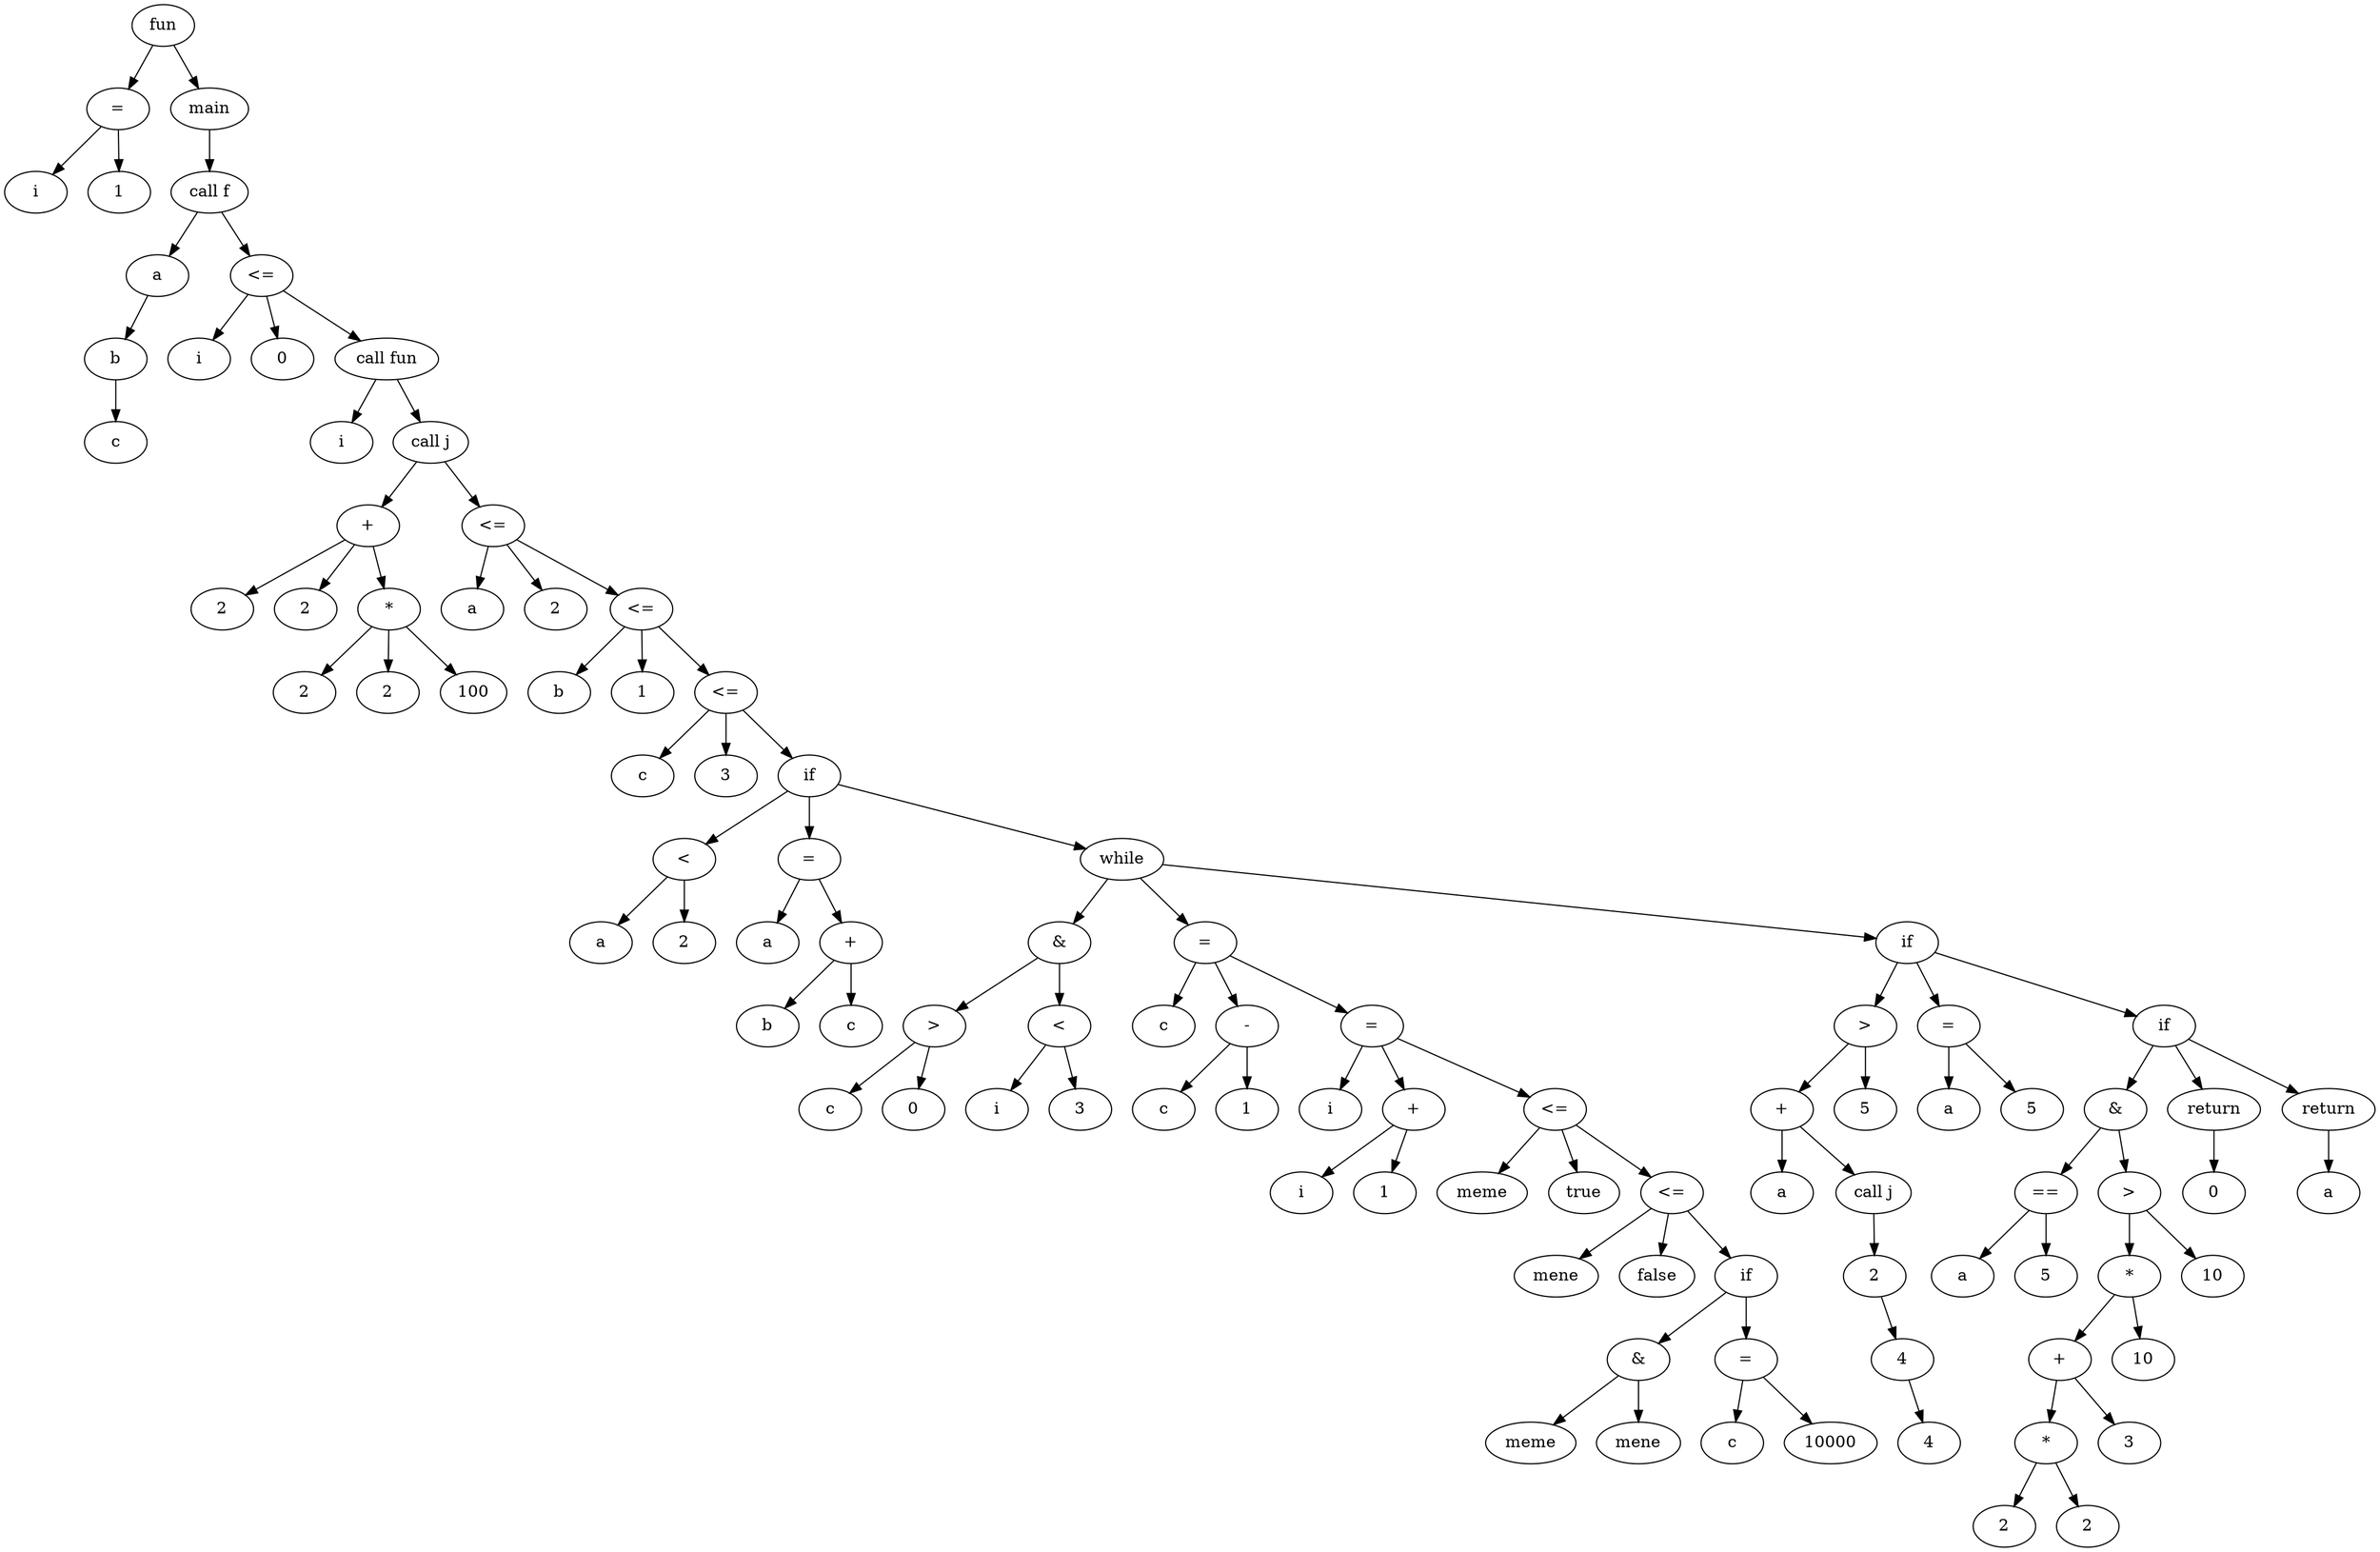 # Executado assim: output2dot.sh 
# https://graphviz.org/doc/info/lang.html
digraph {
  x55a9525674b0 -> x55a952567650
  x55a9525674b0 -> x55a952567910
  x55a952567650 -> x55a9525676b0
  x55a952567650 -> x55a9525675f0
  x55a952567910 -> x55a952567d10
  x55a952567d10 -> x55a952567a50
  x55a952567d10 -> x55a9525680e0
  x55a952567a50 -> x55a952567b20
  x55a952567b20 -> x55a952567bf0
  x55a9525680e0 -> x55a952568140
  x55a9525680e0 -> x55a952568200
  x55a9525680e0 -> x55a952568460
  x55a952568460 -> x55a952568400
  x55a952568460 -> x55a952568da0
  x55a952568da0 -> x55a952568600
  x55a952568da0 -> x55a952568f40
  x55a952568600 -> x55a9525685a0
  x55a952568600 -> x55a9525686d0
  x55a952568600 -> x55a9525688c0
  x55a9525688c0 -> x55a952568860
  x55a9525688c0 -> x55a952568990
  x55a9525688c0 -> x55a952568b20
  x55a952568f40 -> x55a952568fa0
  x55a952568f40 -> x55a952569060
  x55a952568f40 -> x55a952569260
  x55a952569260 -> x55a9525692c0
  x55a952569260 -> x55a952569320
  x55a952569260 -> x55a952569520
  x55a952569520 -> x55a952569580
  x55a952569520 -> x55a9525695e0
  x55a952569520 -> x55a95256a090
  x55a95256a090 -> x55a9525699f0
  x55a95256a090 -> x55a952569f10
  x55a95256a090 -> x55a95256ac40
  x55a9525699f0 -> x55a952569990
  x55a9525699f0 -> x55a952569ac0
  x55a952569f10 -> x55a952569f70
  x55a952569f10 -> x55a952569d20
  x55a952569d20 -> x55a952569cc0
  x55a952569d20 -> x55a952569df0
  x55a95256ac40 -> x55a95256a470
  x55a95256ac40 -> x55a95256ab80
  x55a95256ac40 -> x55a95256cd10
  x55a95256a470 -> x55a95256a280
  x55a95256a470 -> x55a95256a5a0
  x55a95256a280 -> x55a95256a220
  x55a95256a280 -> x55a95256a350
  x55a95256a5a0 -> x55a95256a540
  x55a95256a5a0 -> x55a95256a670
  x55a95256ab80 -> x55a95256abe0
  x55a95256ab80 -> x55a95256a990
  x55a95256ab80 -> x55a95256b030
  x55a95256a990 -> x55a95256a930
  x55a95256a990 -> x55a95256aa60
  x55a95256b030 -> x55a95256b090
  x55a95256b030 -> x55a95256ae40
  x55a95256b030 -> x55a95256b290
  x55a95256ae40 -> x55a95256ade0
  x55a95256ae40 -> x55a95256af10
  x55a95256b290 -> x55a95256b2f0
  x55a95256b290 -> x55a95256b350
  x55a95256b290 -> x55a95256b550
  x55a95256b550 -> x55a95256b5b0
  x55a95256b550 -> x55a95256b610
  x55a95256b550 -> x55a95256bcb0
  x55a95256bcb0 -> x55a95256b800
  x55a95256bcb0 -> x55a95256bb30
  x55a95256b800 -> x55a95256b7a0
  x55a95256b800 -> x55a95256b8d0
  x55a95256bb30 -> x55a95256bb90
  x55a95256bb30 -> x55a95256bad0
  x55a95256cd10 -> x55a95256c860
  x55a95256cd10 -> x55a95256cb90
  x55a95256cd10 -> x55a95256ddc0
  x55a95256c860 -> x55a95256c380
  x55a95256c860 -> x55a95256c930
  x55a95256c380 -> x55a95256c320
  x55a95256c380 -> x55a95256c6e0
  x55a95256c6e0 -> x55a95256c480
  x55a95256c480 -> x55a95256c550
  x55a95256c550 -> x55a95256c620
  x55a95256cb90 -> x55a95256cbf0
  x55a95256cb90 -> x55a95256cb30
  x55a95256ddc0 -> x55a95256d0f0
  x55a95256ddc0 -> x55a95256db70
  x55a95256ddc0 -> x55a95256dd00
  x55a95256d0f0 -> x55a95256cf00
  x55a95256d0f0 -> x55a95256d7f0
  x55a95256cf00 -> x55a95256cea0
  x55a95256cf00 -> x55a95256cfd0
  x55a95256d7f0 -> x55a95256d600
  x55a95256d7f0 -> x55a95256d8c0
  x55a95256d600 -> x55a95256d410
  x55a95256d600 -> x55a95256d6d0
  x55a95256d410 -> x55a95256d220
  x55a95256d410 -> x55a95256d4e0
  x55a95256d220 -> x55a95256d1c0
  x55a95256d220 -> x55a95256d2f0
  x55a95256db70 -> x55a95256db10
  x55a95256dd00 -> x55a95256dca0
  
  
  x55a9525674b0 [label="fun"];
  x55a952567650 [label="="];
  x55a9525676b0 [label="i"];
  x55a9525675f0 [label="1"];
  x55a952567910 [label="main"];
  x55a952567d10 [label="call f"];
  x55a952567a50 [label="a"];
  x55a952567b20 [label="b"];
  x55a952567bf0 [label="c"];
  x55a9525680e0 [label="<="];
  x55a952568140 [label="i"];
  x55a952568200 [label="0"];
  x55a952568460 [label="call fun"];
  x55a952568400 [label="i"];
  x55a952568da0 [label="call j"];
  x55a952568600 [label="+"];
  x55a9525685a0 [label="2"];
  x55a9525686d0 [label="2"];
  x55a9525688c0 [label="*"];
  x55a952568860 [label="2"];
  x55a952568990 [label="2"];
  x55a952568b20 [label="100"];
  x55a952568f40 [label="<="];
  x55a952568fa0 [label="a"];
  x55a952569060 [label="2"];
  x55a952569260 [label="<="];
  x55a9525692c0 [label="b"];
  x55a952569320 [label="1"];
  x55a952569520 [label="<="];
  x55a952569580 [label="c"];
  x55a9525695e0 [label="3"];
  x55a95256a090 [label="if"];
  x55a9525699f0 [label="<"];
  x55a952569990 [label="a"];
  x55a952569ac0 [label="2"];
  x55a952569f10 [label="="];
  x55a952569f70 [label="a"];
  x55a952569d20 [label="+"];
  x55a952569cc0 [label="b"];
  x55a952569df0 [label="c"];
  x55a95256ac40 [label="while"];
  x55a95256a470 [label="&"];
  x55a95256a280 [label=">"];
  x55a95256a220 [label="c"];
  x55a95256a350 [label="0"];
  x55a95256a5a0 [label="<"];
  x55a95256a540 [label="i"];
  x55a95256a670 [label="3"];
  x55a95256ab80 [label="="];
  x55a95256abe0 [label="c"];
  x55a95256a990 [label="-"];
  x55a95256a930 [label="c"];
  x55a95256aa60 [label="1"];
  x55a95256b030 [label="="];
  x55a95256b090 [label="i"];
  x55a95256ae40 [label="+"];
  x55a95256ade0 [label="i"];
  x55a95256af10 [label="1"];
  x55a95256b290 [label="<="];
  x55a95256b2f0 [label="meme"];
  x55a95256b350 [label="true"];
  x55a95256b550 [label="<="];
  x55a95256b5b0 [label="mene"];
  x55a95256b610 [label="false"];
  x55a95256bcb0 [label="if"];
  x55a95256b800 [label="&"];
  x55a95256b7a0 [label="meme"];
  x55a95256b8d0 [label="mene"];
  x55a95256bb30 [label="="];
  x55a95256bb90 [label="c"];
  x55a95256bad0 [label="10000"];
  x55a95256cd10 [label="if"];
  x55a95256c860 [label=">"];
  x55a95256c380 [label="+"];
  x55a95256c320 [label="a"];
  x55a95256c6e0 [label="call j"];
  x55a95256c480 [label="2"];
  x55a95256c550 [label="4"];
  x55a95256c620 [label="4"];
  x55a95256c930 [label="5"];
  x55a95256cb90 [label="="];
  x55a95256cbf0 [label="a"];
  x55a95256cb30 [label="5"];
  x55a95256ddc0 [label="if"];
  x55a95256d0f0 [label="&"];
  x55a95256cf00 [label="=="];
  x55a95256cea0 [label="a"];
  x55a95256cfd0 [label="5"];
  x55a95256d7f0 [label=">"];
  x55a95256d600 [label="*"];
  x55a95256d410 [label="+"];
  x55a95256d220 [label="*"];
  x55a95256d1c0 [label="2"];
  x55a95256d2f0 [label="2"];
  x55a95256d4e0 [label="3"];
  x55a95256d6d0 [label="10"];
  x55a95256d8c0 [label="10"];
  x55a95256db70 [label="return"];
  x55a95256db10 [label="0"];
  x55a95256dd00 [label="return"];
  x55a95256dca0 [label="a"];
}
